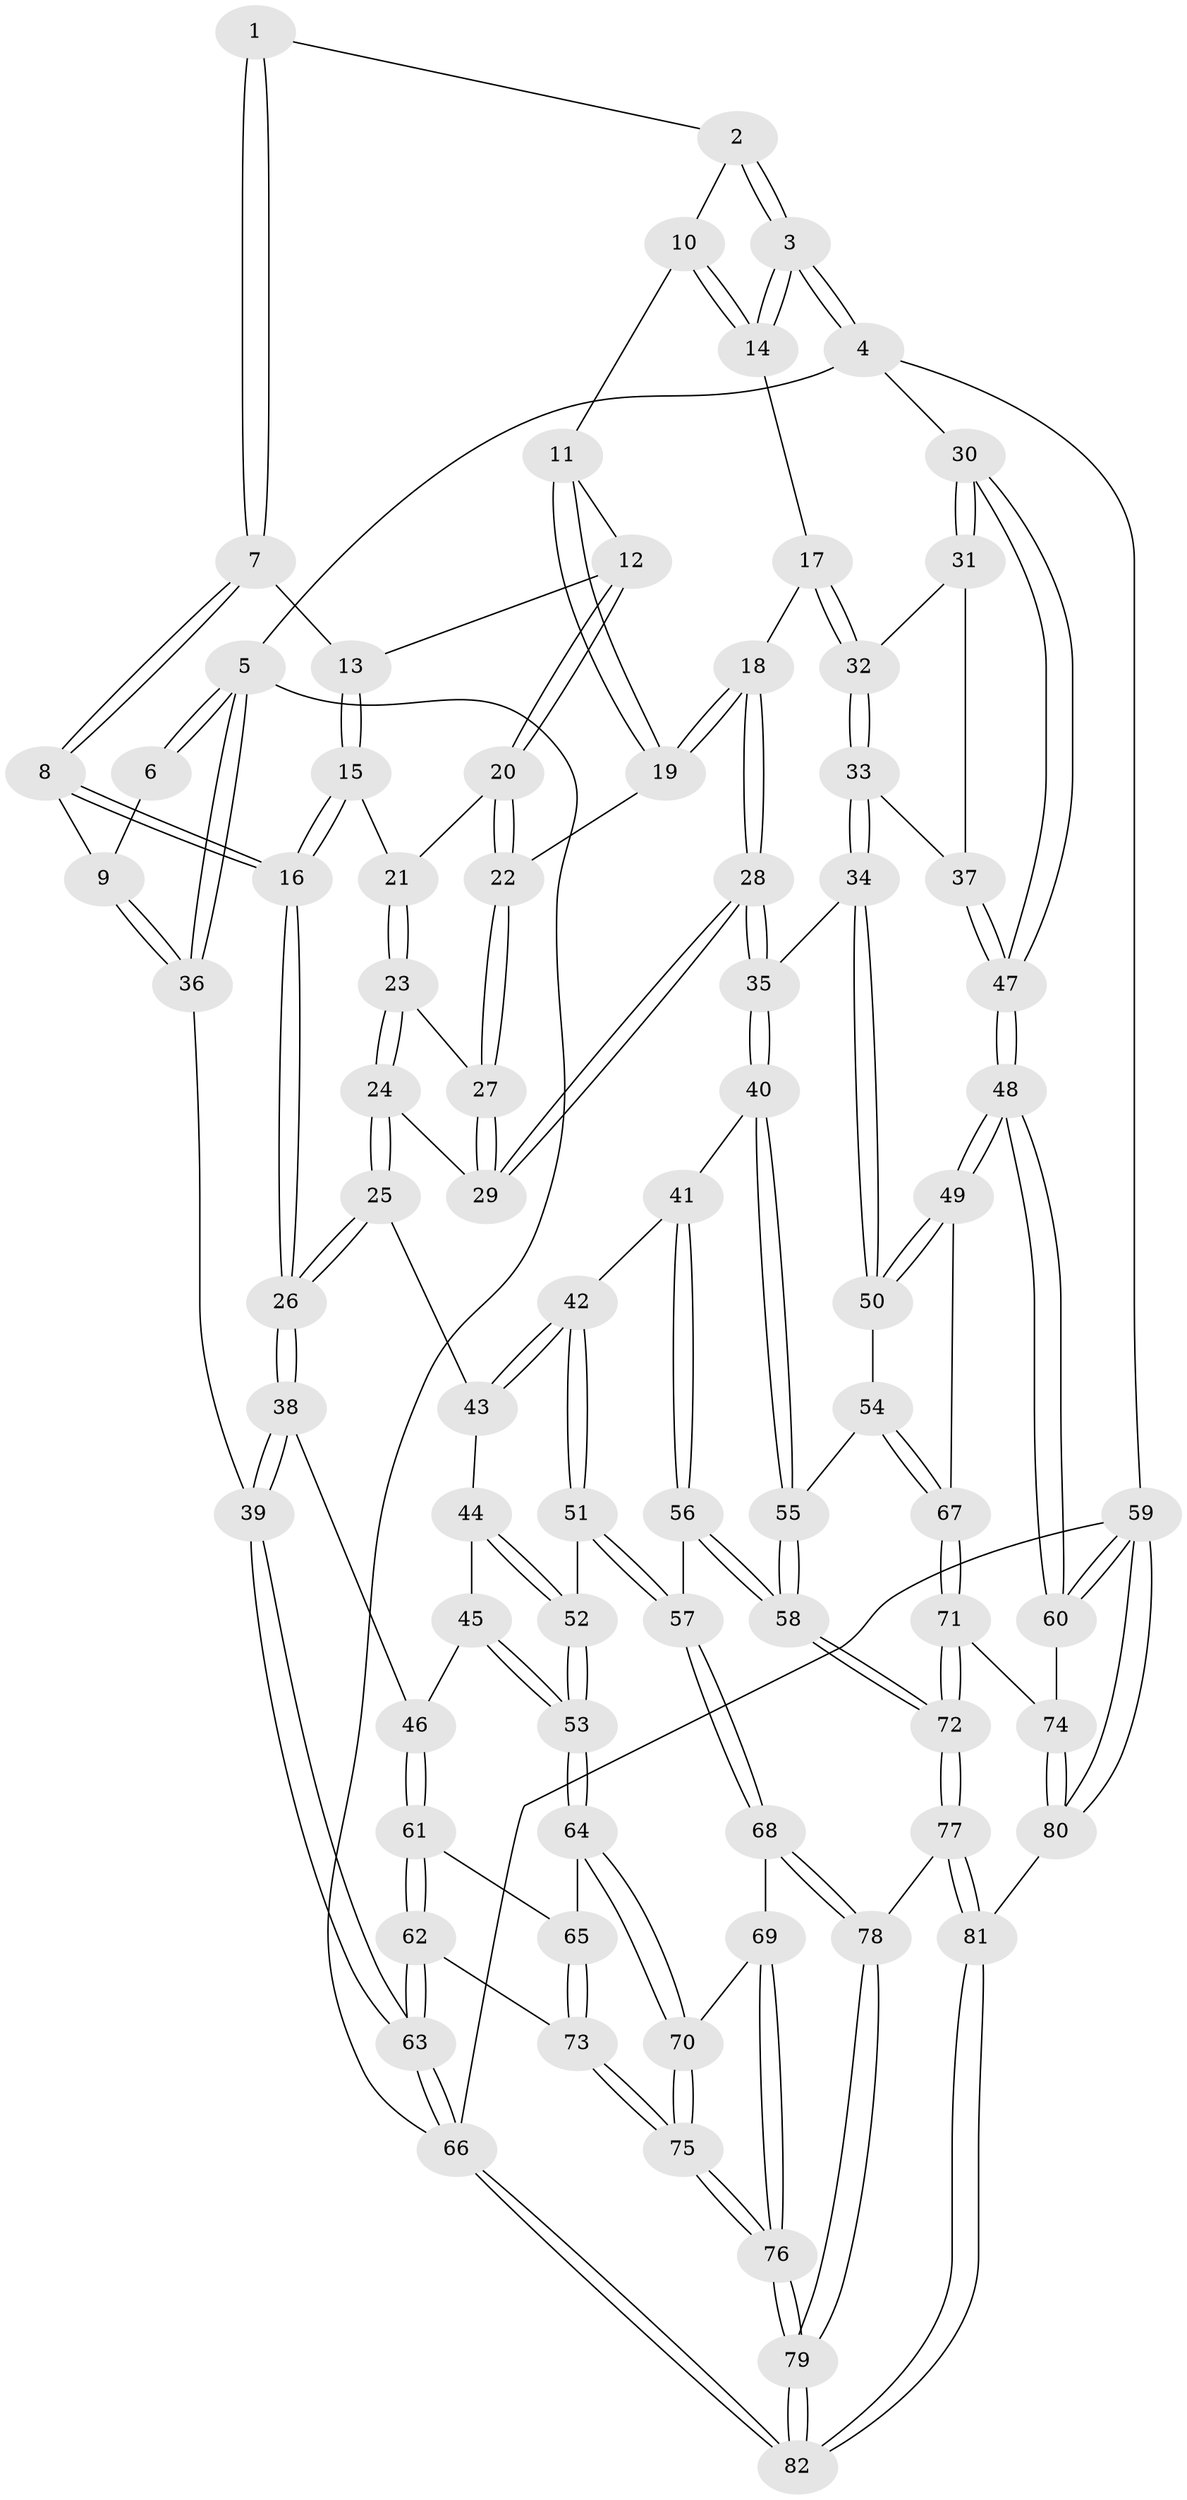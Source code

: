 // Generated by graph-tools (version 1.1) at 2025/27/03/09/25 03:27:11]
// undirected, 82 vertices, 202 edges
graph export_dot {
graph [start="1"]
  node [color=gray90,style=filled];
  1 [pos="+0.342880264195117+0"];
  2 [pos="+0.5479908760110423+0"];
  3 [pos="+1+0"];
  4 [pos="+1+0"];
  5 [pos="+0+0"];
  6 [pos="+0.02934666547163702+0"];
  7 [pos="+0.33651450420784007+0"];
  8 [pos="+0.15373164083460314+0.18710585693552365"];
  9 [pos="+0.14875833222446394+0.18475145819887948"];
  10 [pos="+0.5903118185495563+0.008829807896558364"];
  11 [pos="+0.5714492659027192+0.08646423511980923"];
  12 [pos="+0.5553778614439376+0.11195379815828976"];
  13 [pos="+0.3852843571854481+0.04801437218135509"];
  14 [pos="+0.8608407698361394+0.11747720700426854"];
  15 [pos="+0.3742318386958091+0.13822729146364962"];
  16 [pos="+0.1753411540357934+0.21543884458747778"];
  17 [pos="+0.8584975974313955+0.12166197635199552"];
  18 [pos="+0.8277129110019268+0.1491653621259112"];
  19 [pos="+0.7762684674897221+0.1472748091786556"];
  20 [pos="+0.5512445947110757+0.16127188392418643"];
  21 [pos="+0.39589538084528897+0.1660130326650709"];
  22 [pos="+0.5608789622155727+0.1875627983199894"];
  23 [pos="+0.4086747320741814+0.27356941844793664"];
  24 [pos="+0.37331209001701404+0.3665971061818041"];
  25 [pos="+0.3564519482305969+0.38030928633273353"];
  26 [pos="+0.2253074410931293+0.407491425606705"];
  27 [pos="+0.5610940257289786+0.20795317996287482"];
  28 [pos="+0.6963048947448065+0.38968585775939474"];
  29 [pos="+0.6273428743635251+0.3450782246139497"];
  30 [pos="+1+0.39637535755101955"];
  31 [pos="+0.954775809837899+0.2959055730015192"];
  32 [pos="+0.9276449585701297+0.2800299928291062"];
  33 [pos="+0.8751493462664097+0.4631869802878438"];
  34 [pos="+0.8395211899327307+0.4711437107007562"];
  35 [pos="+0.7154375788204809+0.45337861196733825"];
  36 [pos="+0+0.1096706049050378"];
  37 [pos="+0.9733373391969649+0.4694065844477854"];
  38 [pos="+0.2248061013309642+0.40827263354263577"];
  39 [pos="+0+0.45732835791384957"];
  40 [pos="+0.7090746591153098+0.46392618274114883"];
  41 [pos="+0.6302028302156565+0.5213115945788626"];
  42 [pos="+0.5784038045641332+0.5334074489703167"];
  43 [pos="+0.48096023495848167+0.507764817416111"];
  44 [pos="+0.42216586339110235+0.5783450528343124"];
  45 [pos="+0.33710159657523964+0.5785332080438026"];
  46 [pos="+0.23376318973842222+0.5238101409621158"];
  47 [pos="+1+0.5013619247655657"];
  48 [pos="+1+0.5910056191376305"];
  49 [pos="+0.974698132550152+0.6804932128118557"];
  50 [pos="+0.8832256044360766+0.6087181695190184"];
  51 [pos="+0.4770794631941546+0.6761356057591078"];
  52 [pos="+0.4716405423588502+0.6752033626070088"];
  53 [pos="+0.4009577944553621+0.6942990818383232"];
  54 [pos="+0.8216037277665765+0.6858378012331706"];
  55 [pos="+0.7656788986900588+0.6852786318210002"];
  56 [pos="+0.6124609718966134+0.7811803040066235"];
  57 [pos="+0.5199109102139706+0.7287280331264682"];
  58 [pos="+0.6681733772129222+0.8613697518365503"];
  59 [pos="+1+1"];
  60 [pos="+1+0.9720444179737753"];
  61 [pos="+0.18962397164045422+0.6468042230047648"];
  62 [pos="+0+0.7290350834041682"];
  63 [pos="+0+0.7342060967223981"];
  64 [pos="+0.34333654491811905+0.7542505387669205"];
  65 [pos="+0.2195069323161225+0.6985754714227219"];
  66 [pos="+0+1"];
  67 [pos="+0.9179478507269662+0.7421395506141917"];
  68 [pos="+0.3971195062995214+0.8308799669514826"];
  69 [pos="+0.36858278708661374+0.8061102790918939"];
  70 [pos="+0.353116484638118+0.7827817199355374"];
  71 [pos="+0.9053293023194394+0.8209011699668147"];
  72 [pos="+0.6729254175553764+0.8913744873800029"];
  73 [pos="+0.18251284313838056+0.8576519091413217"];
  74 [pos="+0.9792666196339525+0.8783411843282006"];
  75 [pos="+0.19395112399536754+0.8941317066171978"];
  76 [pos="+0.20232562220970352+0.9853966134187867"];
  77 [pos="+0.6440235311276612+0.9876582088716086"];
  78 [pos="+0.41984184369669547+0.8731079950481853"];
  79 [pos="+0.19795648575825645+1"];
  80 [pos="+0.7223306661625871+1"];
  81 [pos="+0.6579741103877749+1"];
  82 [pos="+0.12655908381796488+1"];
  1 -- 2;
  1 -- 7;
  1 -- 7;
  2 -- 3;
  2 -- 3;
  2 -- 10;
  3 -- 4;
  3 -- 4;
  3 -- 14;
  3 -- 14;
  4 -- 5;
  4 -- 30;
  4 -- 59;
  5 -- 6;
  5 -- 6;
  5 -- 36;
  5 -- 36;
  5 -- 66;
  6 -- 9;
  7 -- 8;
  7 -- 8;
  7 -- 13;
  8 -- 9;
  8 -- 16;
  8 -- 16;
  9 -- 36;
  9 -- 36;
  10 -- 11;
  10 -- 14;
  10 -- 14;
  11 -- 12;
  11 -- 19;
  11 -- 19;
  12 -- 13;
  12 -- 20;
  12 -- 20;
  13 -- 15;
  13 -- 15;
  14 -- 17;
  15 -- 16;
  15 -- 16;
  15 -- 21;
  16 -- 26;
  16 -- 26;
  17 -- 18;
  17 -- 32;
  17 -- 32;
  18 -- 19;
  18 -- 19;
  18 -- 28;
  18 -- 28;
  19 -- 22;
  20 -- 21;
  20 -- 22;
  20 -- 22;
  21 -- 23;
  21 -- 23;
  22 -- 27;
  22 -- 27;
  23 -- 24;
  23 -- 24;
  23 -- 27;
  24 -- 25;
  24 -- 25;
  24 -- 29;
  25 -- 26;
  25 -- 26;
  25 -- 43;
  26 -- 38;
  26 -- 38;
  27 -- 29;
  27 -- 29;
  28 -- 29;
  28 -- 29;
  28 -- 35;
  28 -- 35;
  30 -- 31;
  30 -- 31;
  30 -- 47;
  30 -- 47;
  31 -- 32;
  31 -- 37;
  32 -- 33;
  32 -- 33;
  33 -- 34;
  33 -- 34;
  33 -- 37;
  34 -- 35;
  34 -- 50;
  34 -- 50;
  35 -- 40;
  35 -- 40;
  36 -- 39;
  37 -- 47;
  37 -- 47;
  38 -- 39;
  38 -- 39;
  38 -- 46;
  39 -- 63;
  39 -- 63;
  40 -- 41;
  40 -- 55;
  40 -- 55;
  41 -- 42;
  41 -- 56;
  41 -- 56;
  42 -- 43;
  42 -- 43;
  42 -- 51;
  42 -- 51;
  43 -- 44;
  44 -- 45;
  44 -- 52;
  44 -- 52;
  45 -- 46;
  45 -- 53;
  45 -- 53;
  46 -- 61;
  46 -- 61;
  47 -- 48;
  47 -- 48;
  48 -- 49;
  48 -- 49;
  48 -- 60;
  48 -- 60;
  49 -- 50;
  49 -- 50;
  49 -- 67;
  50 -- 54;
  51 -- 52;
  51 -- 57;
  51 -- 57;
  52 -- 53;
  52 -- 53;
  53 -- 64;
  53 -- 64;
  54 -- 55;
  54 -- 67;
  54 -- 67;
  55 -- 58;
  55 -- 58;
  56 -- 57;
  56 -- 58;
  56 -- 58;
  57 -- 68;
  57 -- 68;
  58 -- 72;
  58 -- 72;
  59 -- 60;
  59 -- 60;
  59 -- 80;
  59 -- 80;
  59 -- 66;
  60 -- 74;
  61 -- 62;
  61 -- 62;
  61 -- 65;
  62 -- 63;
  62 -- 63;
  62 -- 73;
  63 -- 66;
  63 -- 66;
  64 -- 65;
  64 -- 70;
  64 -- 70;
  65 -- 73;
  65 -- 73;
  66 -- 82;
  66 -- 82;
  67 -- 71;
  67 -- 71;
  68 -- 69;
  68 -- 78;
  68 -- 78;
  69 -- 70;
  69 -- 76;
  69 -- 76;
  70 -- 75;
  70 -- 75;
  71 -- 72;
  71 -- 72;
  71 -- 74;
  72 -- 77;
  72 -- 77;
  73 -- 75;
  73 -- 75;
  74 -- 80;
  74 -- 80;
  75 -- 76;
  75 -- 76;
  76 -- 79;
  76 -- 79;
  77 -- 78;
  77 -- 81;
  77 -- 81;
  78 -- 79;
  78 -- 79;
  79 -- 82;
  79 -- 82;
  80 -- 81;
  81 -- 82;
  81 -- 82;
}
